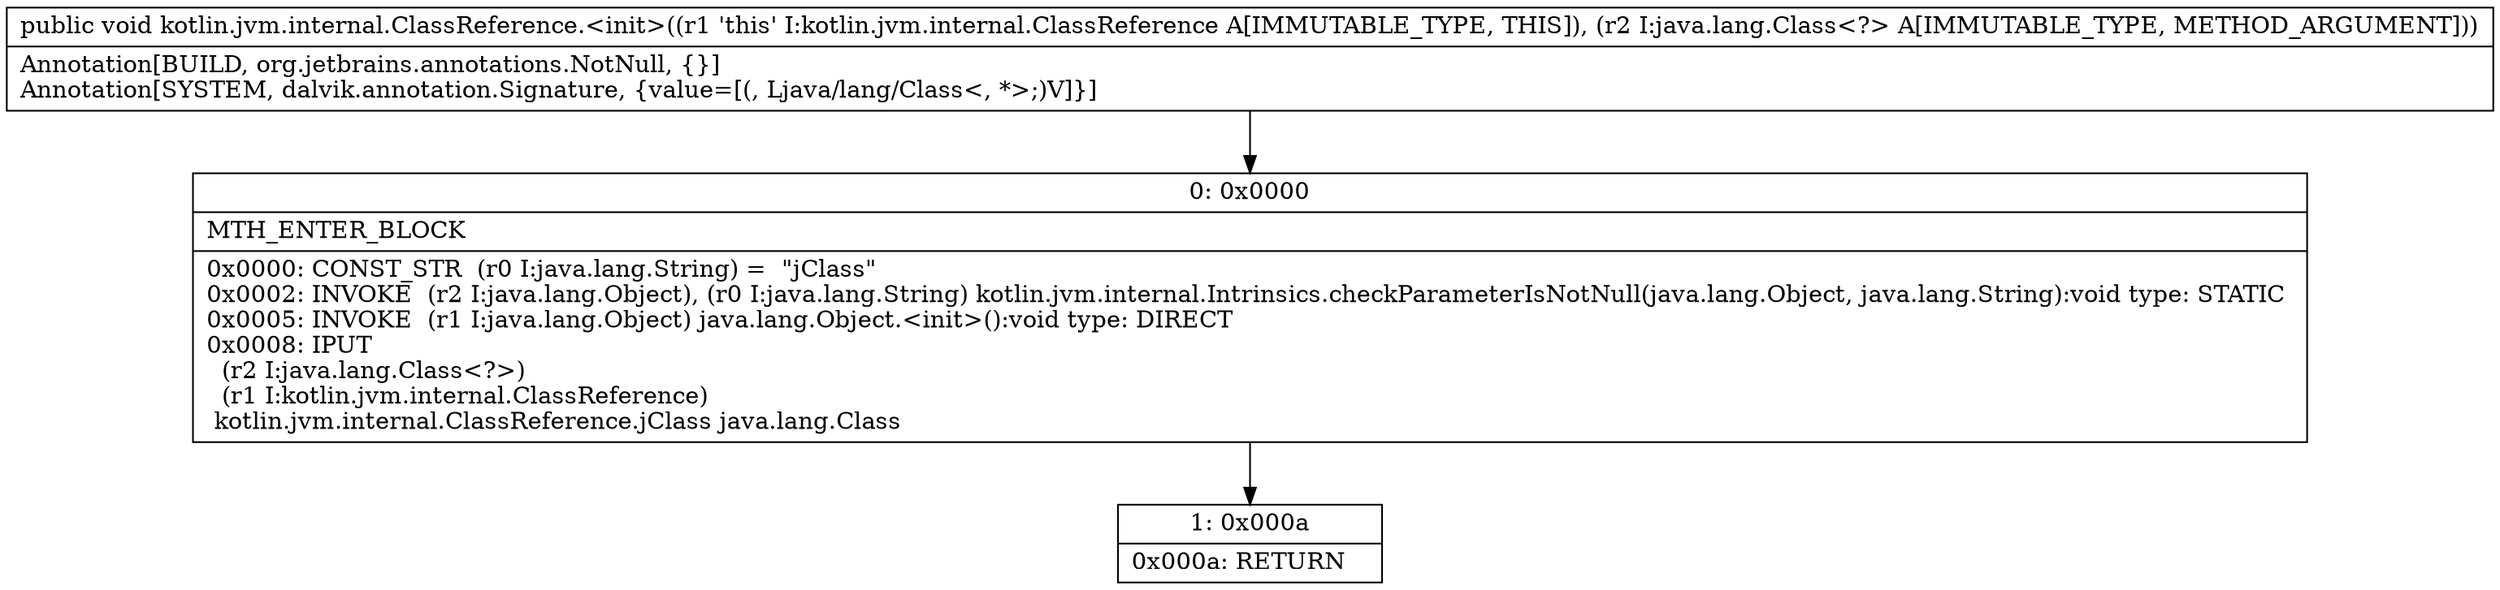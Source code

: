 digraph "CFG forkotlin.jvm.internal.ClassReference.\<init\>(Ljava\/lang\/Class;)V" {
Node_0 [shape=record,label="{0\:\ 0x0000|MTH_ENTER_BLOCK\l|0x0000: CONST_STR  (r0 I:java.lang.String) =  \"jClass\" \l0x0002: INVOKE  (r2 I:java.lang.Object), (r0 I:java.lang.String) kotlin.jvm.internal.Intrinsics.checkParameterIsNotNull(java.lang.Object, java.lang.String):void type: STATIC \l0x0005: INVOKE  (r1 I:java.lang.Object) java.lang.Object.\<init\>():void type: DIRECT \l0x0008: IPUT  \l  (r2 I:java.lang.Class\<?\>)\l  (r1 I:kotlin.jvm.internal.ClassReference)\l kotlin.jvm.internal.ClassReference.jClass java.lang.Class \l}"];
Node_1 [shape=record,label="{1\:\ 0x000a|0x000a: RETURN   \l}"];
MethodNode[shape=record,label="{public void kotlin.jvm.internal.ClassReference.\<init\>((r1 'this' I:kotlin.jvm.internal.ClassReference A[IMMUTABLE_TYPE, THIS]), (r2 I:java.lang.Class\<?\> A[IMMUTABLE_TYPE, METHOD_ARGUMENT]))  | Annotation[BUILD, org.jetbrains.annotations.NotNull, \{\}]\lAnnotation[SYSTEM, dalvik.annotation.Signature, \{value=[(, Ljava\/lang\/Class\<, *\>;)V]\}]\l}"];
MethodNode -> Node_0;
Node_0 -> Node_1;
}

